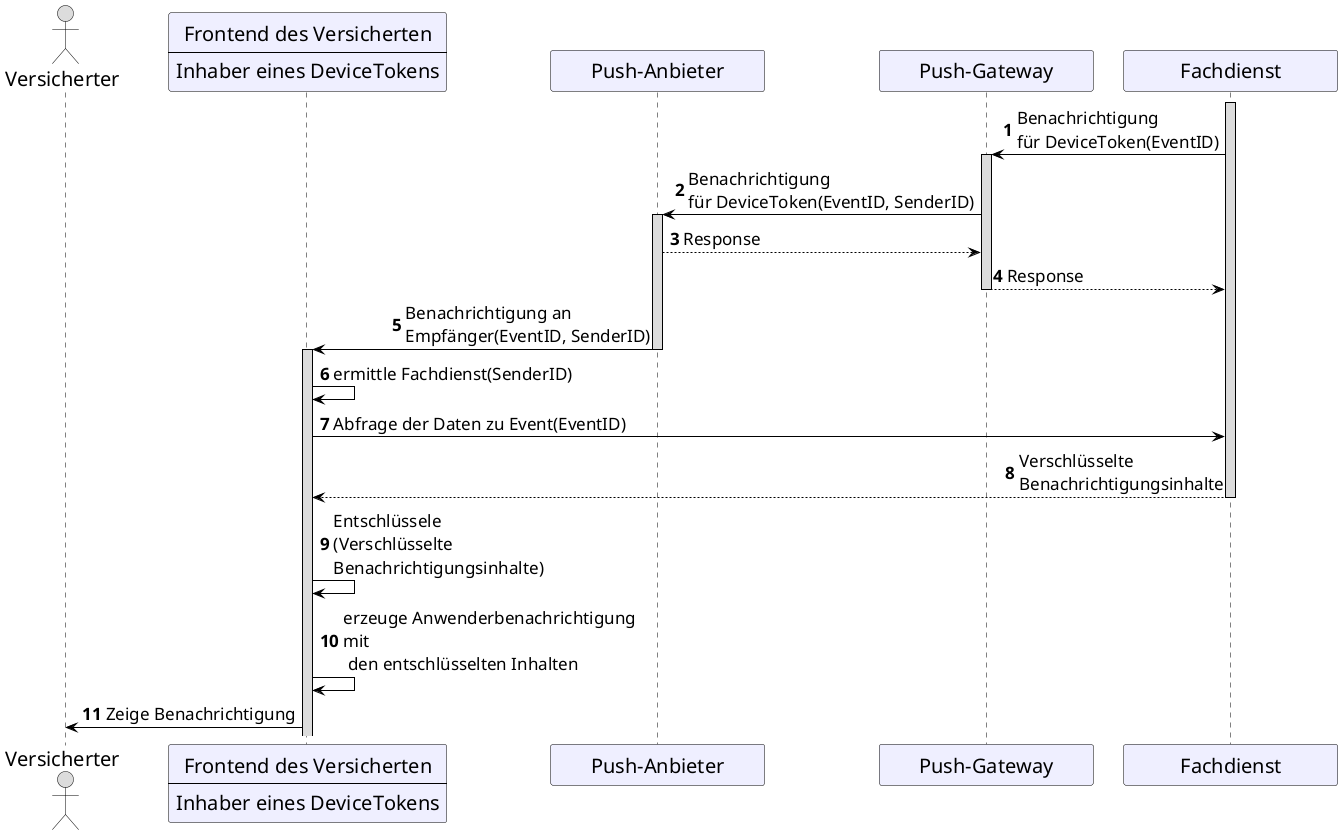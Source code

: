 @startuml
skinparam sequenceMessageAlign direction
skinparam minClassWidth 200
skinparam BoxPadding 1
skinparam sequenceReferenceHeaderBackgroundColor palegreen
scale max 2048 width
skinparam maxMessageSize 300

skinparam sequence {
ArrowColor black
ArrowFontSize 17
ActorBorderColor black
LifeLineBorderColor black
LifeLineBackgroundColor Gainsboro

ParticipantBorderColor Motivation
ParticipantBackgroundColor Motivation
ParticipantFontSize 20
ParticipantFontColor black
ParticipantBorderColor Black
ParticipantBackgroundColor MOTIVATION

ActorBackgroundColor Gainsboro
ActorFontColor black
ActorFontSize 20
}

autonumber
    
    actor v as "Versicherter"
    participant fdv [
      Frontend des Versicherten
      ----
      Inhaber eines DeviceTokens
    ]
    participant pa as "Push-Anbieter"
    participant pg as "Push-Gateway"
    participant fd as "Fachdienst"

activate fd
fd->pg: Benachrichtigung \nfür DeviceToken(EventID)
activate pg
pg->pa: Benachrichtigung \nfür DeviceToken(EventID, SenderID)
activate pa
pa-->pg: Response
pg-->fd: Response
deactivate pg
pa->fdv: Benachrichtigung an Empfänger(EventID, SenderID)
deactivate pa
activate fdv
fdv->fdv: ermittle Fachdienst(SenderID)
fdv->fd: Abfrage der Daten zu Event(EventID)
fd-->fdv: Verschlüsselte Benachrichtigungsinhalte
deactivate fd
fdv->fdv:Entschlüssele \n(Verschlüsselte Benachrichtigungsinhalte)
fdv->fdv:erzeuge Anwenderbenachrichtigung mit\n den entschlüsselten Inhalten
fdv->v:Zeige Benachrichtigung

@enduml
